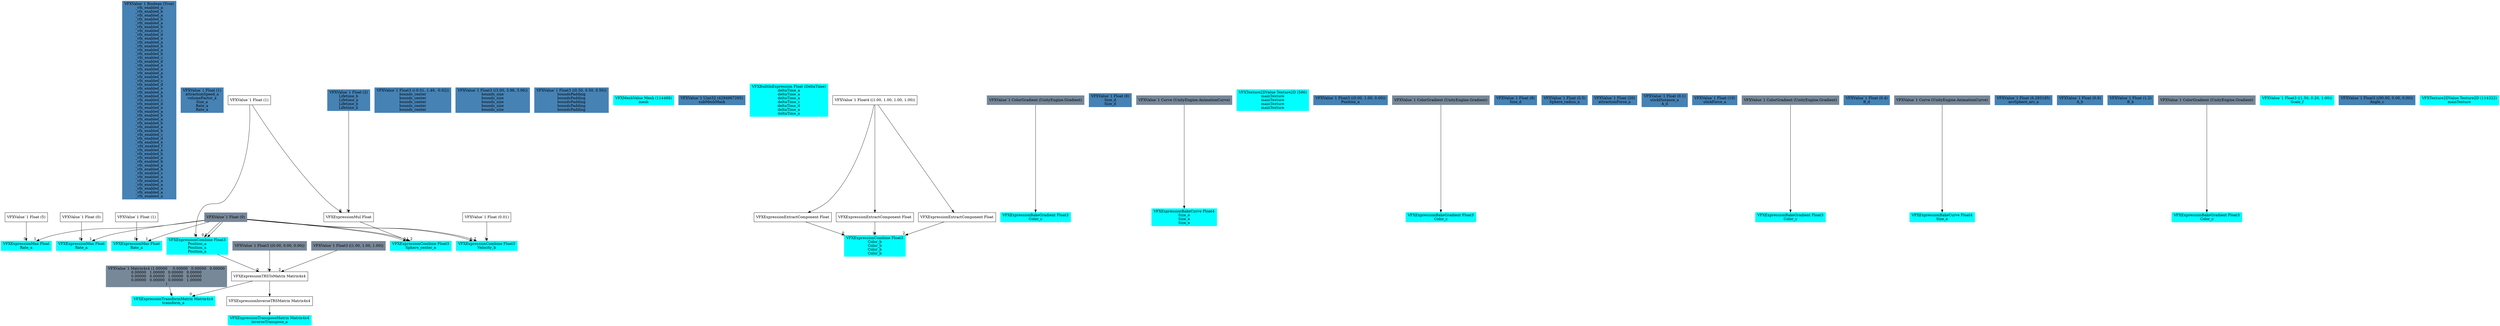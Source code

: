 digraph G {
node0 [shape="box" color="steelblue" style="filled" label="VFXValue`1 Boolean (True)
_vfx_enabled_a
_vfx_enabled_b
_vfx_enabled_a
_vfx_enabled_b
_vfx_enabled_a
_vfx_enabled_b
_vfx_enabled_c
_vfx_enabled_d
_vfx_enabled_e
_vfx_enabled_a
_vfx_enabled_b
_vfx_enabled_a
_vfx_enabled_b
_vfx_enabled_c
_vfx_enabled_d
_vfx_enabled_e
_vfx_enabled_a
_vfx_enabled_a
_vfx_enabled_b
_vfx_enabled_c
_vfx_enabled_d
_vfx_enabled_e
_vfx_enabled_a
_vfx_enabled_b
_vfx_enabled_c
_vfx_enabled_d
_vfx_enabled_e
_vfx_enabled_a
_vfx_enabled_b
_vfx_enabled_a
_vfx_enabled_b
_vfx_enabled_a
_vfx_enabled_b
_vfx_enabled_c
_vfx_enabled_d
_vfx_enabled_e
_vfx_enabled_f
_vfx_enabled_a
_vfx_enabled_b
_vfx_enabled_a
_vfx_enabled_b
_vfx_enabled_a
_vfx_enabled_b
_vfx_enabled_c
_vfx_enabled_a
_vfx_enabled_a
_vfx_enabled_a
_vfx_enabled_a
_vfx_enabled_a
_vfx_enabled_a"]
node1 [shape="box" color="steelblue" style="filled" label="VFXValue`1 Float (1)
attractionSpeed_a
volumeFactor_a
Size_a
Rate_a
Rate_a"]
node2 [shape="box" color="cyan" style="filled" label="VFXExpressionMax Float
Rate_a"]
node3 [shape="box" label="VFXValue`1 Float (5)"]
node4 [shape="box" color="lightslategray" style="filled" label="VFXValue`1 Float (0)"]
node5 [shape="box" color="cyan" style="filled" label="VFXExpressionMax Float
Rate_a"]
node6 [shape="box" label="VFXValue`1 Float (0)"]
node7 [shape="box" color="cyan" style="filled" label="VFXExpressionMax Float
Rate_a"]
node8 [shape="box" label="VFXValue`1 Float (1)"]
node9 [shape="box" color="steelblue" style="filled" label="VFXValue`1 Float3 ((-0.01, 1.40, -0.02))
bounds_center
bounds_center
bounds_center
bounds_center
bounds_center"]
node10 [shape="box" color="steelblue" style="filled" label="VFXValue`1 Float3 ((3.00, 3.96, 3.06))
bounds_size
bounds_size
bounds_size
bounds_size
bounds_size"]
node11 [shape="box" color="steelblue" style="filled" label="VFXValue`1 Float3 ((0.50, 0.50, 0.50))
boundsPadding
boundsPadding
boundsPadding
boundsPadding
boundsPadding"]
node12 [shape="box" color="cyan" style="filled" label="VFXMeshValue Mesh (114488)
mesh"]
node13 [shape="box" color="steelblue" style="filled" label="VFXValue`1 Uint32 (4294967295)
subMeshMask"]
node14 [shape="box" color="cyan" style="filled" label="VFXExpressionCombine Float3
Position_a
Position_a
Position_a"]
node15 [shape="box" label="VFXValue`1 Float (1)"]
node16 [shape="box" color="steelblue" style="filled" label="VFXValue`1 Float (2)
Lifetime_b
Lifetime_a
Lifetime_b
Lifetime_b"]
node17 [shape="box" color="cyan" style="filled" label="VFXBuiltInExpression Float (DeltaTime)
deltaTime_a
deltaTime_a
deltaTime_a
deltaTime_c
deltaTime_d
deltaTime_a
deltaTime_a"]
node18 [shape="box" color="cyan" style="filled" label="VFXExpressionCombine Float3
Color_b
Color_b
Color_b
Color_b"]
node19 [shape="box" label="VFXExpressionExtractComponent Float"]
node20 [shape="box" label="VFXValue`1 Float4 ((1.00, 1.00, 1.00, 1.00))"]
node21 [shape="box" label="VFXExpressionExtractComponent Float"]
node22 [shape="box" label="VFXExpressionExtractComponent Float"]
node23 [shape="box" color="cyan" style="filled" label="VFXExpressionBakeGradient Float3
Color_c"]
node24 [shape="box" color="lightslategray" style="filled" label="VFXValue`1 ColorGradient (UnityEngine.Gradient)"]
node25 [shape="box" color="steelblue" style="filled" label="VFXValue`1 Float (6)
Size_d
Size_d"]
node26 [shape="box" color="cyan" style="filled" label="VFXExpressionBakeCurve Float4
Size_e
Size_e
Size_e"]
node27 [shape="box" color="lightslategray" style="filled" label="VFXValue`1 Curve (UnityEngine.AnimationCurve)"]
node28 [shape="box" color="cyan" style="filled" label="VFXTexture2DValue Texture2D (586)
mainTexture
mainTexture
mainTexture
mainTexture"]
node29 [shape="box" color="steelblue" style="filled" label="VFXValue`1 Float3 ((0.00, 1.00, 0.00))
Position_a"]
node30 [shape="box" color="cyan" style="filled" label="VFXExpressionBakeGradient Float3
Color_c"]
node31 [shape="box" color="lightslategray" style="filled" label="VFXValue`1 ColorGradient (UnityEngine.Gradient)"]
node32 [shape="box" color="steelblue" style="filled" label="VFXValue`1 Float (8)
Size_d"]
node33 [shape="box" color="cyan" style="filled" label="VFXExpressionCombine Float3
Sphere_center_a"]
node34 [shape="box" label="VFXExpressionMul Float"]
node35 [shape="box" color="steelblue" style="filled" label="VFXValue`1 Float (0.5)
Sphere_radius_a"]
node36 [shape="box" color="steelblue" style="filled" label="VFXValue`1 Float (20)
attractionForce_a"]
node37 [shape="box" color="steelblue" style="filled" label="VFXValue`1 Float (0.1)
stickDistance_a
A_d"]
node38 [shape="box" color="steelblue" style="filled" label="VFXValue`1 Float (10)
stickForce_a"]
node39 [shape="box" color="cyan" style="filled" label="VFXExpressionCombine Float3
Velocity_b"]
node40 [shape="box" label="VFXValue`1 Float (0.01)"]
node41 [shape="box" color="cyan" style="filled" label="VFXExpressionBakeGradient Float3
Color_c"]
node42 [shape="box" color="lightslategray" style="filled" label="VFXValue`1 ColorGradient (UnityEngine.Gradient)"]
node43 [shape="box" color="steelblue" style="filled" label="VFXValue`1 Float (0.4)
B_d"]
node44 [shape="box" color="cyan" style="filled" label="VFXExpressionBakeCurve Float4
Size_e"]
node45 [shape="box" color="lightslategray" style="filled" label="VFXValue`1 Curve (UnityEngine.AnimationCurve)"]
node46 [shape="box" color="steelblue" style="filled" label="VFXValue`1 Float (6.283185)
arcSphere_arc_a"]
node47 [shape="box" color="cyan" style="filled" label="VFXExpressionTransformMatrix Matrix4x4
transform_a"]
node48 [shape="box" label="VFXExpressionTRSToMatrix Matrix4x4"]
node49 [shape="box" color="lightslategray" style="filled" label="VFXValue`1 Float3 ((0.00, 0.00, 0.00))"]
node50 [shape="box" color="lightslategray" style="filled" label="VFXValue`1 Float3 ((1.00, 1.00, 1.00))"]
node51 [shape="box" color="lightslategray" style="filled" label="VFXValue`1 Matrix4x4 (1.00000	0.00000	0.00000	0.00000
0.00000	1.00000	0.00000	0.00000
0.00000	0.00000	1.00000	0.00000
0.00000	0.00000	0.00000	1.00000
)"]
node52 [shape="box" color="cyan" style="filled" label="VFXExpressionTransposeMatrix Matrix4x4
inverseTranspose_a"]
node53 [shape="box" label="VFXExpressionInverseTRSMatrix Matrix4x4"]
node54 [shape="box" color="steelblue" style="filled" label="VFXValue`1 Float (0.6)
A_b"]
node55 [shape="box" color="steelblue" style="filled" label="VFXValue`1 Float (1.2)
B_b"]
node56 [shape="box" color="cyan" style="filled" label="VFXExpressionBakeGradient Float3
Color_c"]
node57 [shape="box" color="lightslategray" style="filled" label="VFXValue`1 ColorGradient (UnityEngine.Gradient)"]
node58 [shape="box" color="cyan" style="filled" label="VFXValue`1 Float3 ((1.50, 0.20, 1.00))
Scale_f"]
node59 [shape="box" color="steelblue" style="filled" label="VFXValue`1 Float3 ((90.00, 0.00, 0.00))
Angle_c"]
node60 [shape="box" color="cyan" style="filled" label="VFXTexture2DValue Texture2D (114322)
mainTexture"]
node3 -> node2 [headlabel="0"]
node4 -> node2 [headlabel="1"]
node6 -> node5 [headlabel="0"]
node4 -> node5 [headlabel="1"]
node8 -> node7 [headlabel="0"]
node4 -> node7 [headlabel="1"]
node4 -> node14 [headlabel="0"]
node15 -> node14 [headlabel="1"]
node4 -> node14 [headlabel="2"]
node19 -> node18 [headlabel="0"]
node21 -> node18 [headlabel="1"]
node22 -> node18 [headlabel="2"]
node20 -> node19 
node20 -> node21 
node20 -> node22 
node24 -> node23 
node27 -> node26 
node31 -> node30 
node4 -> node33 [headlabel="0"]
node34 -> node33 [headlabel="1"]
node4 -> node33 [headlabel="2"]
node15 -> node34 [headlabel="0"]
node16 -> node34 [headlabel="1"]
node4 -> node39 [headlabel="0"]
node40 -> node39 [headlabel="1"]
node4 -> node39 [headlabel="2"]
node42 -> node41 
node45 -> node44 
node48 -> node47 [headlabel="0"]
node51 -> node47 [headlabel="1"]
node14 -> node48 [headlabel="0"]
node49 -> node48 [headlabel="1"]
node50 -> node48 [headlabel="2"]
node53 -> node52 
node48 -> node53 
node57 -> node56 
}
